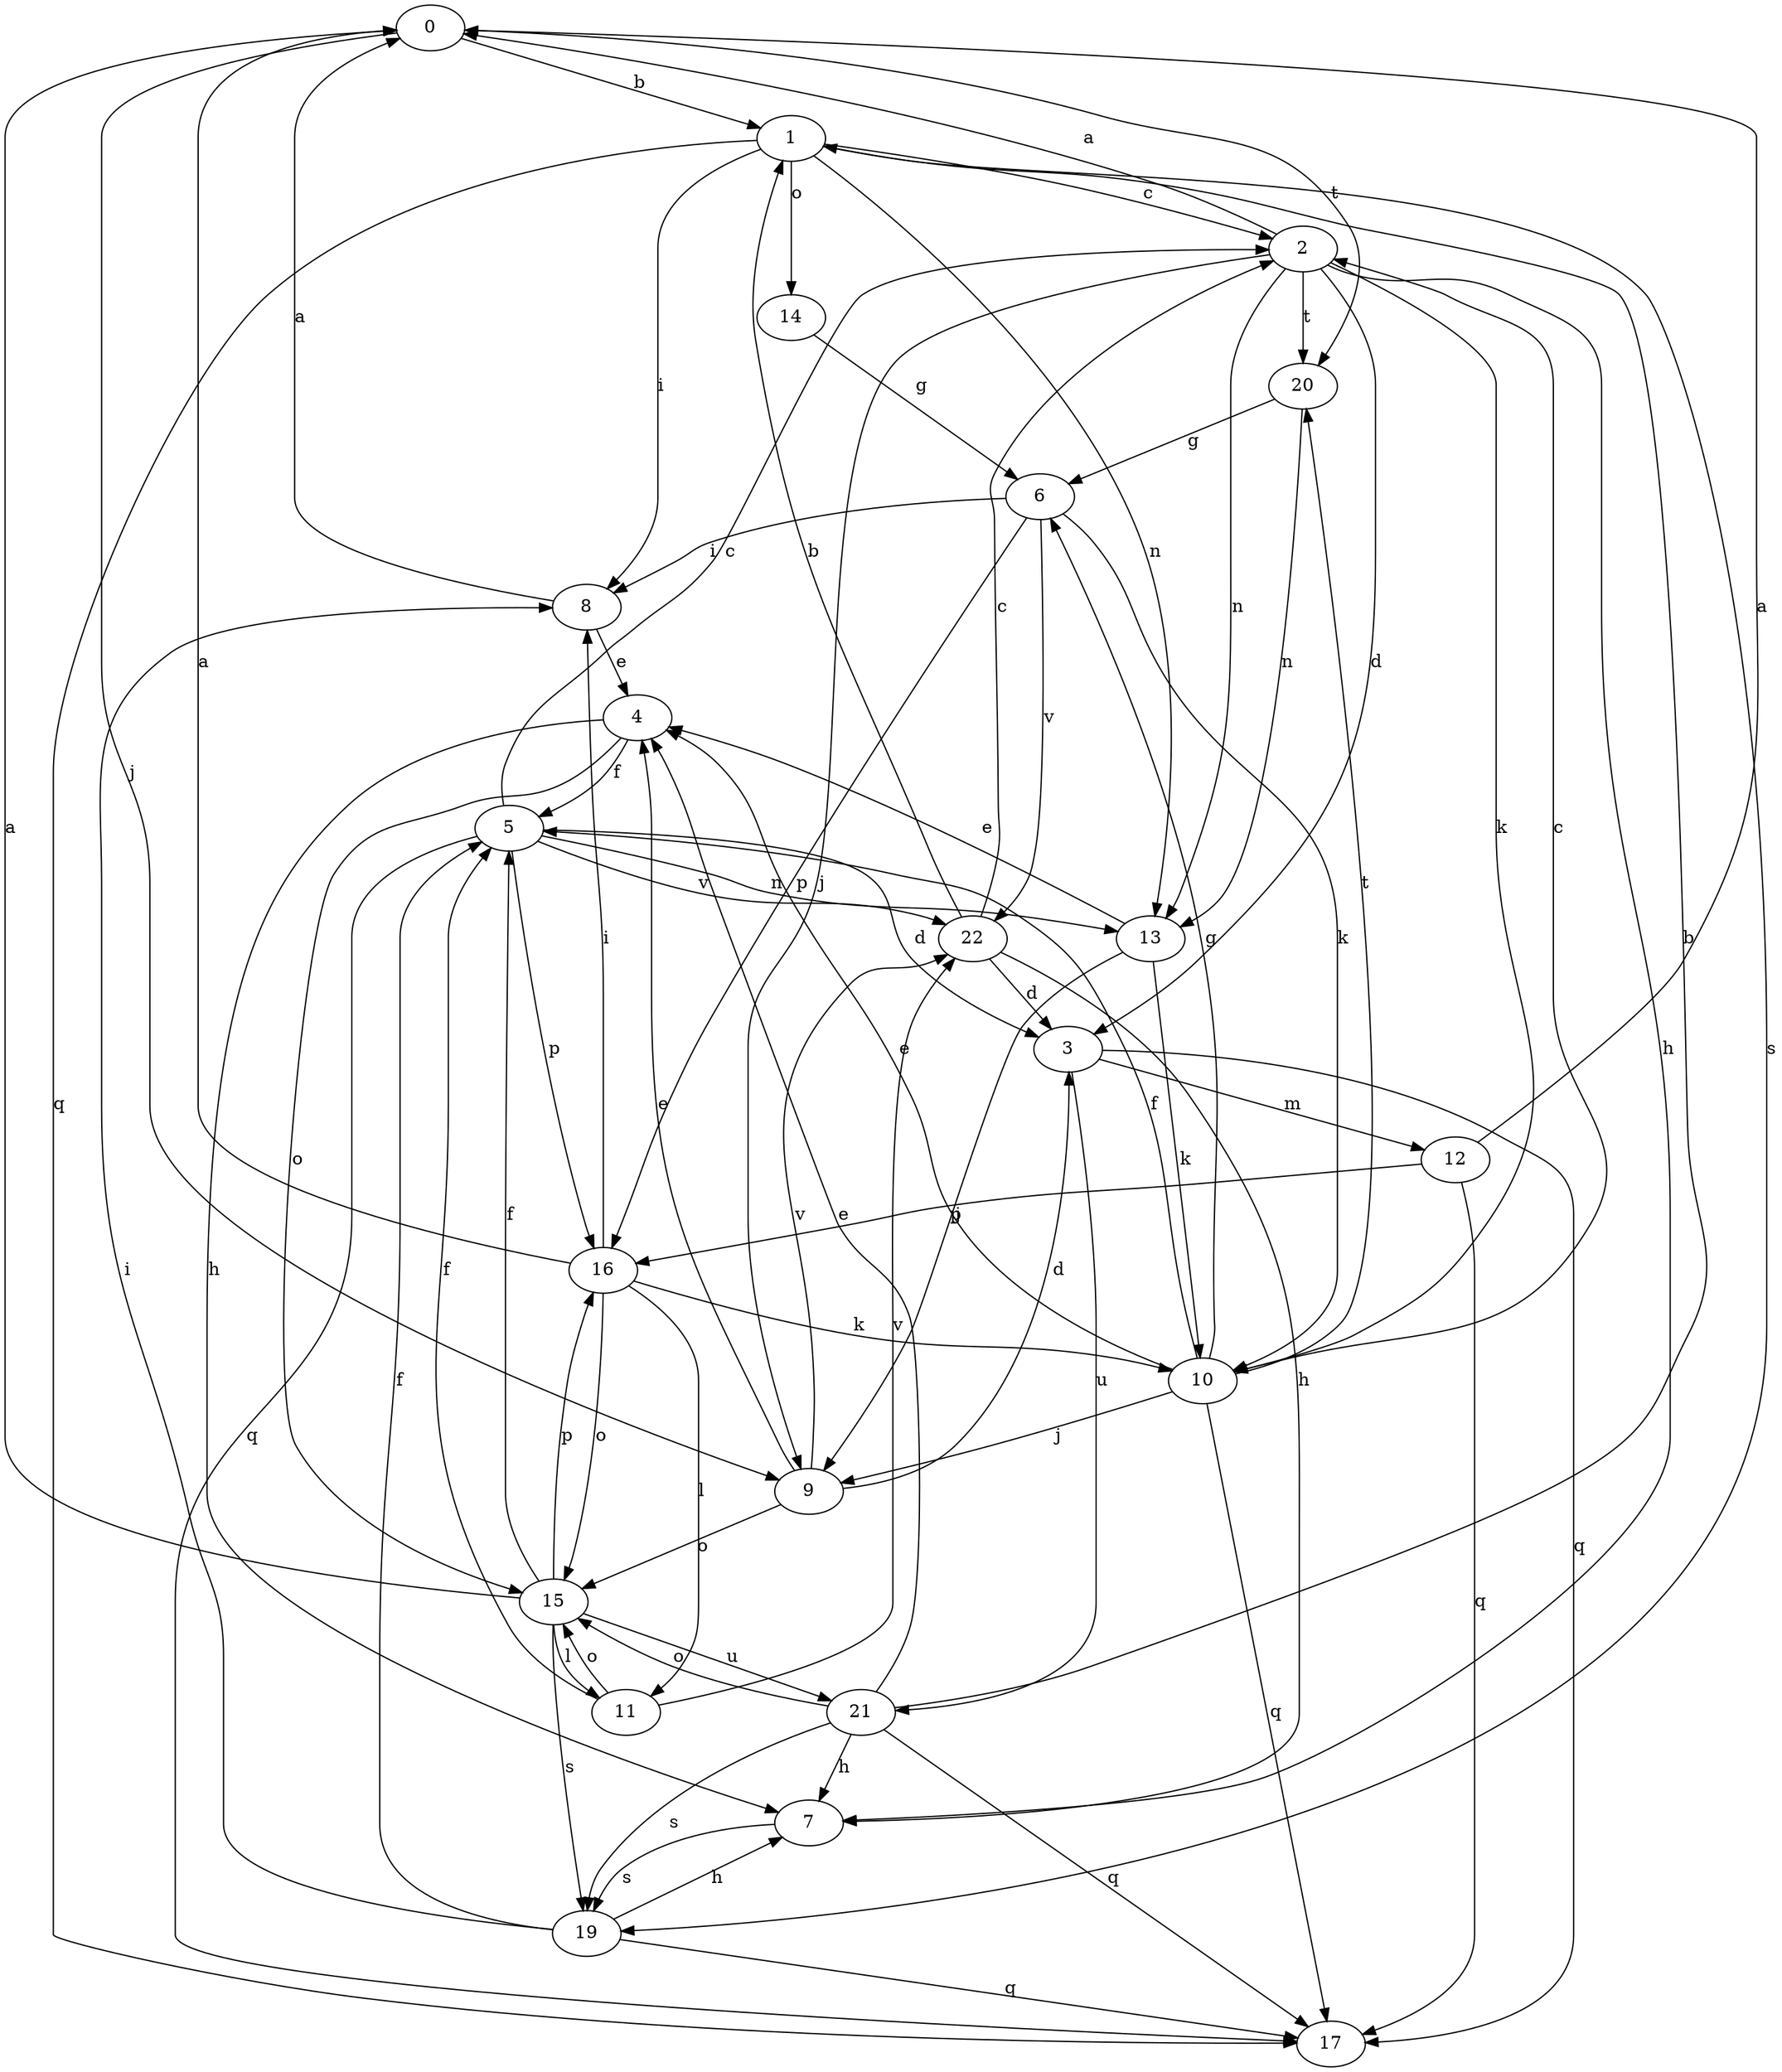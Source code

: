 strict digraph  {
0;
1;
2;
3;
4;
5;
6;
7;
8;
9;
10;
11;
12;
13;
14;
15;
16;
17;
19;
20;
21;
22;
0 -> 1  [label=b];
0 -> 9  [label=j];
0 -> 20  [label=t];
1 -> 2  [label=c];
1 -> 8  [label=i];
1 -> 13  [label=n];
1 -> 14  [label=o];
1 -> 17  [label=q];
1 -> 19  [label=s];
2 -> 0  [label=a];
2 -> 3  [label=d];
2 -> 7  [label=h];
2 -> 9  [label=j];
2 -> 10  [label=k];
2 -> 13  [label=n];
2 -> 20  [label=t];
3 -> 12  [label=m];
3 -> 17  [label=q];
3 -> 21  [label=u];
4 -> 5  [label=f];
4 -> 7  [label=h];
4 -> 15  [label=o];
5 -> 2  [label=c];
5 -> 3  [label=d];
5 -> 13  [label=n];
5 -> 16  [label=p];
5 -> 17  [label=q];
5 -> 22  [label=v];
6 -> 8  [label=i];
6 -> 10  [label=k];
6 -> 16  [label=p];
6 -> 22  [label=v];
7 -> 19  [label=s];
8 -> 0  [label=a];
8 -> 4  [label=e];
9 -> 3  [label=d];
9 -> 4  [label=e];
9 -> 15  [label=o];
9 -> 22  [label=v];
10 -> 2  [label=c];
10 -> 4  [label=e];
10 -> 5  [label=f];
10 -> 6  [label=g];
10 -> 9  [label=j];
10 -> 17  [label=q];
10 -> 20  [label=t];
11 -> 5  [label=f];
11 -> 15  [label=o];
11 -> 22  [label=v];
12 -> 0  [label=a];
12 -> 16  [label=p];
12 -> 17  [label=q];
13 -> 4  [label=e];
13 -> 9  [label=j];
13 -> 10  [label=k];
14 -> 6  [label=g];
15 -> 0  [label=a];
15 -> 5  [label=f];
15 -> 11  [label=l];
15 -> 16  [label=p];
15 -> 19  [label=s];
15 -> 21  [label=u];
16 -> 0  [label=a];
16 -> 8  [label=i];
16 -> 10  [label=k];
16 -> 11  [label=l];
16 -> 15  [label=o];
19 -> 5  [label=f];
19 -> 7  [label=h];
19 -> 8  [label=i];
19 -> 17  [label=q];
20 -> 6  [label=g];
20 -> 13  [label=n];
21 -> 1  [label=b];
21 -> 4  [label=e];
21 -> 7  [label=h];
21 -> 15  [label=o];
21 -> 17  [label=q];
21 -> 19  [label=s];
22 -> 1  [label=b];
22 -> 2  [label=c];
22 -> 3  [label=d];
22 -> 7  [label=h];
}
